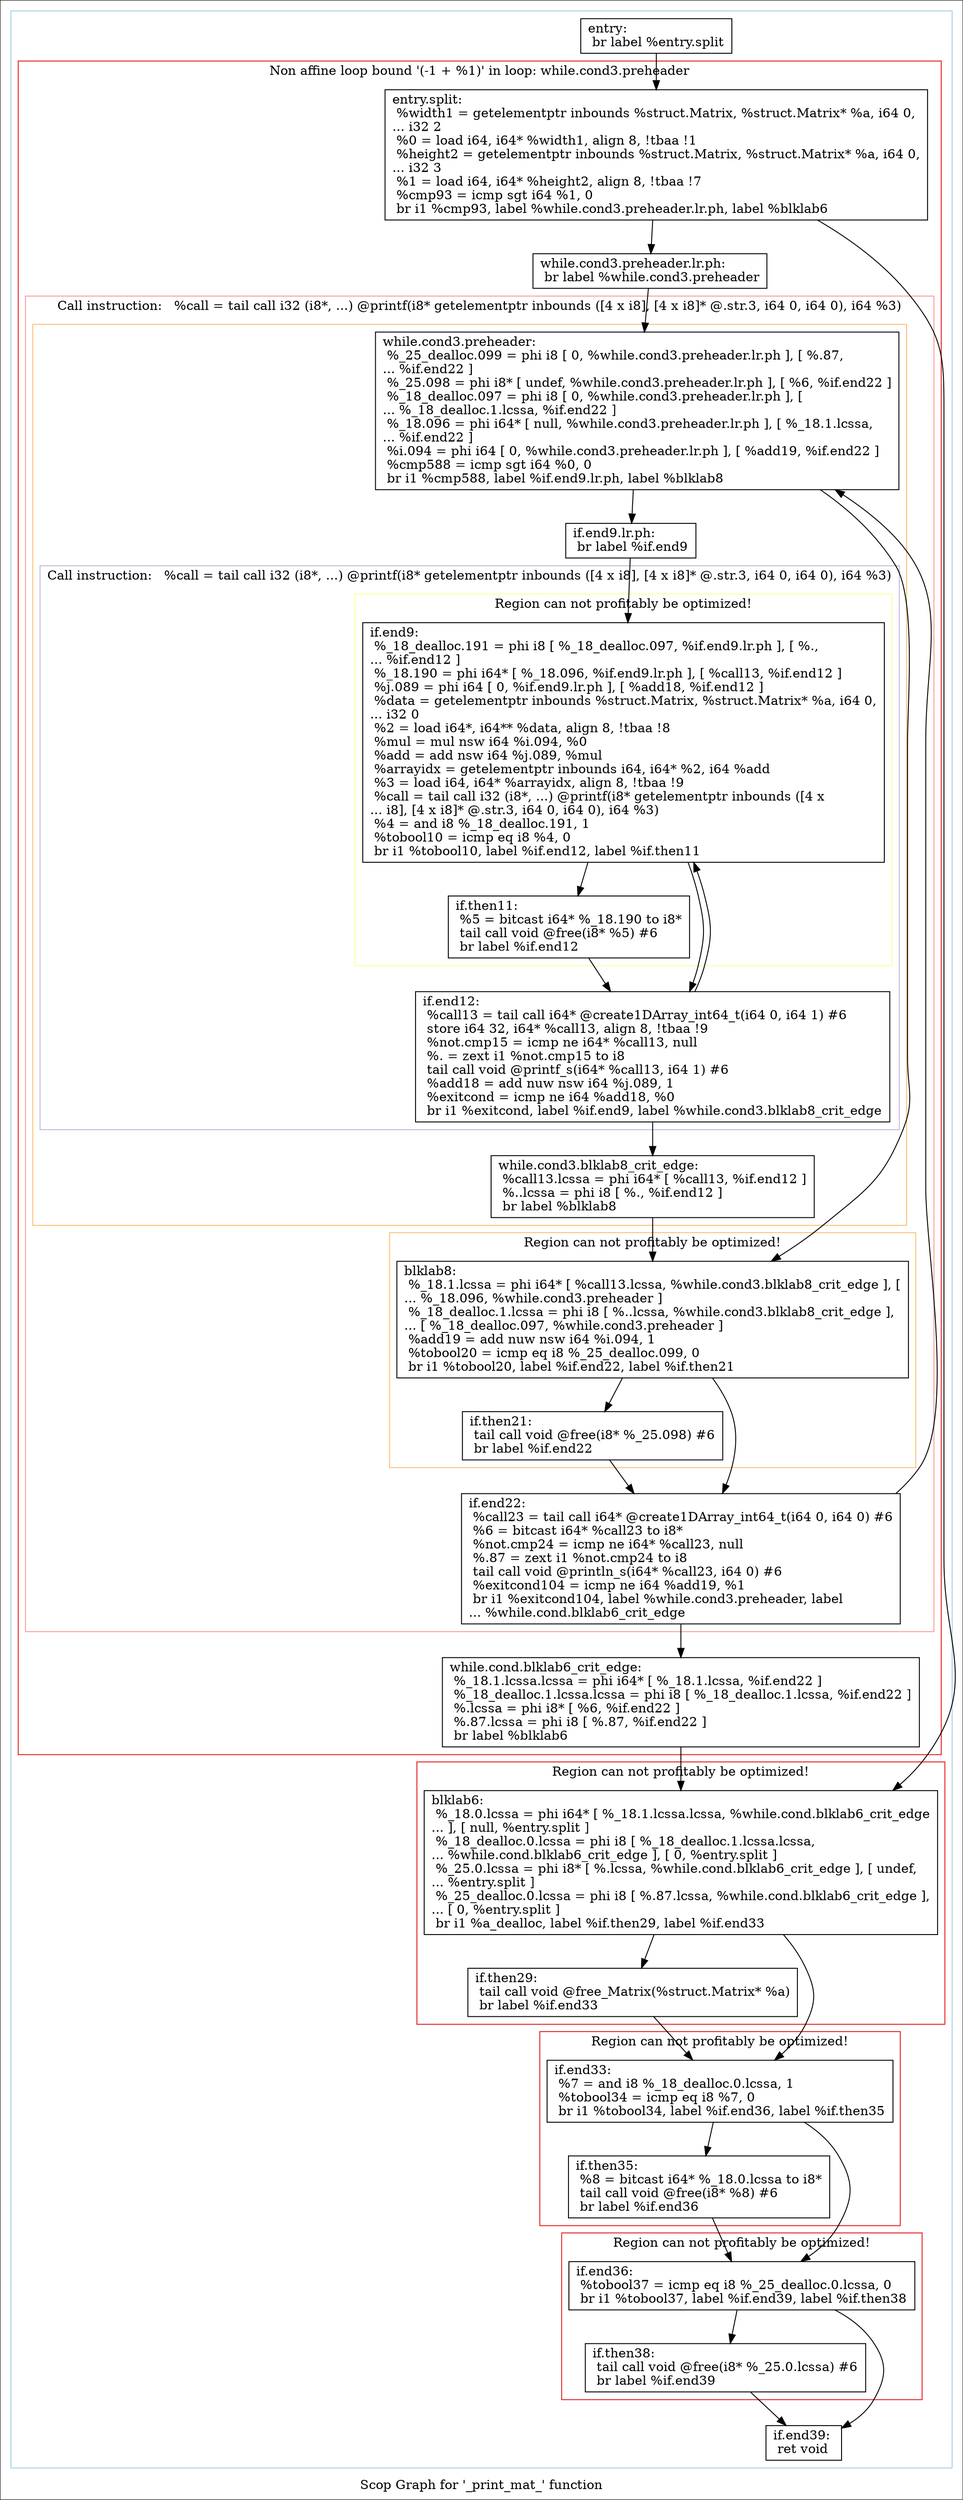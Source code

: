 digraph "Scop Graph for '_print_mat_' function" {
	label="Scop Graph for '_print_mat_' function";

	Node0xc854b60 [shape=record,label="{entry:\l  br label %entry.split\l}"];
	Node0xc854b60 -> Node0xc8e4590;
	Node0xc8e4590 [shape=record,label="{entry.split:                                      \l  %width1 = getelementptr inbounds %struct.Matrix, %struct.Matrix* %a, i64 0,\l... i32 2\l  %0 = load i64, i64* %width1, align 8, !tbaa !1\l  %height2 = getelementptr inbounds %struct.Matrix, %struct.Matrix* %a, i64 0,\l... i32 3\l  %1 = load i64, i64* %height2, align 8, !tbaa !7\l  %cmp93 = icmp sgt i64 %1, 0\l  br i1 %cmp93, label %while.cond3.preheader.lr.ph, label %blklab6\l}"];
	Node0xc8e4590 -> Node0xc8b5600;
	Node0xc8e4590 -> Node0xc8bac90;
	Node0xc8b5600 [shape=record,label="{while.cond3.preheader.lr.ph:                      \l  br label %while.cond3.preheader\l}"];
	Node0xc8b5600 -> Node0xc8c61a0;
	Node0xc8c61a0 [shape=record,label="{while.cond3.preheader:                            \l  %_25_dealloc.099 = phi i8 [ 0, %while.cond3.preheader.lr.ph ], [ %.87,\l... %if.end22 ]\l  %_25.098 = phi i8* [ undef, %while.cond3.preheader.lr.ph ], [ %6, %if.end22 ]\l  %_18_dealloc.097 = phi i8 [ 0, %while.cond3.preheader.lr.ph ], [\l... %_18_dealloc.1.lcssa, %if.end22 ]\l  %_18.096 = phi i64* [ null, %while.cond3.preheader.lr.ph ], [ %_18.1.lcssa,\l... %if.end22 ]\l  %i.094 = phi i64 [ 0, %while.cond3.preheader.lr.ph ], [ %add19, %if.end22 ]\l  %cmp588 = icmp sgt i64 %0, 0\l  br i1 %cmp588, label %if.end9.lr.ph, label %blklab8\l}"];
	Node0xc8c61a0 -> Node0xc88c750;
	Node0xc8c61a0 -> Node0xc8bb940;
	Node0xc88c750 [shape=record,label="{if.end9.lr.ph:                                    \l  br label %if.end9\l}"];
	Node0xc88c750 -> Node0xc8e9b90;
	Node0xc8e9b90 [shape=record,label="{if.end9:                                          \l  %_18_dealloc.191 = phi i8 [ %_18_dealloc.097, %if.end9.lr.ph ], [ %.,\l... %if.end12 ]\l  %_18.190 = phi i64* [ %_18.096, %if.end9.lr.ph ], [ %call13, %if.end12 ]\l  %j.089 = phi i64 [ 0, %if.end9.lr.ph ], [ %add18, %if.end12 ]\l  %data = getelementptr inbounds %struct.Matrix, %struct.Matrix* %a, i64 0,\l... i32 0\l  %2 = load i64*, i64** %data, align 8, !tbaa !8\l  %mul = mul nsw i64 %i.094, %0\l  %add = add nsw i64 %j.089, %mul\l  %arrayidx = getelementptr inbounds i64, i64* %2, i64 %add\l  %3 = load i64, i64* %arrayidx, align 8, !tbaa !9\l  %call = tail call i32 (i8*, ...) @printf(i8* getelementptr inbounds ([4 x\l... i8], [4 x i8]* @.str.3, i64 0, i64 0), i64 %3)\l  %4 = and i8 %_18_dealloc.191, 1\l  %tobool10 = icmp eq i8 %4, 0\l  br i1 %tobool10, label %if.end12, label %if.then11\l}"];
	Node0xc8e9b90 -> Node0xc854c20;
	Node0xc8e9b90 -> Node0xc88dad0;
	Node0xc854c20 [shape=record,label="{if.end12:                                         \l  %call13 = tail call i64* @create1DArray_int64_t(i64 0, i64 1) #6\l  store i64 32, i64* %call13, align 8, !tbaa !9\l  %not.cmp15 = icmp ne i64* %call13, null\l  %. = zext i1 %not.cmp15 to i8\l  tail call void @printf_s(i64* %call13, i64 1) #6\l  %add18 = add nuw nsw i64 %j.089, 1\l  %exitcond = icmp ne i64 %add18, %0\l  br i1 %exitcond, label %if.end9, label %while.cond3.blklab8_crit_edge\l}"];
	Node0xc854c20 -> Node0xc8e9b90[constraint=false];
	Node0xc854c20 -> Node0xc8b0560;
	Node0xc8b0560 [shape=record,label="{while.cond3.blklab8_crit_edge:                    \l  %call13.lcssa = phi i64* [ %call13, %if.end12 ]\l  %..lcssa = phi i8 [ %., %if.end12 ]\l  br label %blklab8\l}"];
	Node0xc8b0560 -> Node0xc8bb940;
	Node0xc8bb940 [shape=record,label="{blklab8:                                          \l  %_18.1.lcssa = phi i64* [ %call13.lcssa, %while.cond3.blklab8_crit_edge ], [\l... %_18.096, %while.cond3.preheader ]\l  %_18_dealloc.1.lcssa = phi i8 [ %..lcssa, %while.cond3.blklab8_crit_edge ],\l... [ %_18_dealloc.097, %while.cond3.preheader ]\l  %add19 = add nuw nsw i64 %i.094, 1\l  %tobool20 = icmp eq i8 %_25_dealloc.099, 0\l  br i1 %tobool20, label %if.end22, label %if.then21\l}"];
	Node0xc8bb940 -> Node0xc857ee0;
	Node0xc8bb940 -> Node0xc88e200;
	Node0xc857ee0 [shape=record,label="{if.end22:                                         \l  %call23 = tail call i64* @create1DArray_int64_t(i64 0, i64 0) #6\l  %6 = bitcast i64* %call23 to i8*\l  %not.cmp24 = icmp ne i64* %call23, null\l  %.87 = zext i1 %not.cmp24 to i8\l  tail call void @println_s(i64* %call23, i64 0) #6\l  %exitcond104 = icmp ne i64 %add19, %1\l  br i1 %exitcond104, label %while.cond3.preheader, label\l... %while.cond.blklab6_crit_edge\l}"];
	Node0xc857ee0 -> Node0xc8c61a0[constraint=false];
	Node0xc857ee0 -> Node0xc8b0a10;
	Node0xc8b0a10 [shape=record,label="{while.cond.blklab6_crit_edge:                     \l  %_18.1.lcssa.lcssa = phi i64* [ %_18.1.lcssa, %if.end22 ]\l  %_18_dealloc.1.lcssa.lcssa = phi i8 [ %_18_dealloc.1.lcssa, %if.end22 ]\l  %.lcssa = phi i8* [ %6, %if.end22 ]\l  %.87.lcssa = phi i8 [ %.87, %if.end22 ]\l  br label %blklab6\l}"];
	Node0xc8b0a10 -> Node0xc8bac90;
	Node0xc8bac90 [shape=record,label="{blklab6:                                          \l  %_18.0.lcssa = phi i64* [ %_18.1.lcssa.lcssa, %while.cond.blklab6_crit_edge\l... ], [ null, %entry.split ]\l  %_18_dealloc.0.lcssa = phi i8 [ %_18_dealloc.1.lcssa.lcssa,\l... %while.cond.blklab6_crit_edge ], [ 0, %entry.split ]\l  %_25.0.lcssa = phi i8* [ %.lcssa, %while.cond.blklab6_crit_edge ], [ undef,\l... %entry.split ]\l  %_25_dealloc.0.lcssa = phi i8 [ %.87.lcssa, %while.cond.blklab6_crit_edge ],\l... [ 0, %entry.split ]\l  br i1 %a_dealloc, label %if.then29, label %if.end33\l}"];
	Node0xc8bac90 -> Node0xc8c4a80;
	Node0xc8bac90 -> Node0xc8c43a0;
	Node0xc8c4a80 [shape=record,label="{if.then29:                                        \l  tail call void @free_Matrix(%struct.Matrix* %a)\l  br label %if.end33\l}"];
	Node0xc8c4a80 -> Node0xc8c43a0;
	Node0xc8c43a0 [shape=record,label="{if.end33:                                         \l  %7 = and i8 %_18_dealloc.0.lcssa, 1\l  %tobool34 = icmp eq i8 %7, 0\l  br i1 %tobool34, label %if.end36, label %if.then35\l}"];
	Node0xc8c43a0 -> Node0xc88bae0;
	Node0xc8c43a0 -> Node0xc872810;
	Node0xc88bae0 [shape=record,label="{if.end36:                                         \l  %tobool37 = icmp eq i8 %_25_dealloc.0.lcssa, 0\l  br i1 %tobool37, label %if.end39, label %if.then38\l}"];
	Node0xc88bae0 -> Node0xc88eb50;
	Node0xc88bae0 -> Node0xc709d80;
	Node0xc88eb50 [shape=record,label="{if.end39:                                         \l  ret void\l}"];
	Node0xc709d80 [shape=record,label="{if.then38:                                        \l  tail call void @free(i8* %_25.0.lcssa) #6\l  br label %if.end39\l}"];
	Node0xc709d80 -> Node0xc88eb50;
	Node0xc872810 [shape=record,label="{if.then35:                                        \l  %8 = bitcast i64* %_18.0.lcssa to i8*\l  tail call void @free(i8* %8) #6\l  br label %if.end36\l}"];
	Node0xc872810 -> Node0xc88bae0;
	Node0xc88e200 [shape=record,label="{if.then21:                                        \l  tail call void @free(i8* %_25.098) #6\l  br label %if.end22\l}"];
	Node0xc88e200 -> Node0xc857ee0;
	Node0xc88dad0 [shape=record,label="{if.then11:                                        \l  %5 = bitcast i64* %_18.190 to i8*\l  tail call void @free(i8* %5) #6\l  br label %if.end12\l}"];
	Node0xc88dad0 -> Node0xc854c20;
	colorscheme = "paired12"
        subgraph cluster_0xc8b5580 {
          label = "";
          style = solid;
          color = 1
          subgraph cluster_0xc8b04e0 {
            label = "Non affine loop bound '(-1 + %1)' in loop: while.cond3.preheader";
            style = solid;
            color = 6
            subgraph cluster_0xc88bbf0 {
              label = "Call instruction:   %call = tail call i32 (i8*, ...) @printf(i8* getelementptr inbounds ([4 x i8], [4 x i8]* @.str.3, i64 0, i64 0), i64 %3)";
              style = solid;
              color = 5
              subgraph cluster_0xc878640 {
                label = "";
                style = solid;
                color = 7
                subgraph cluster_0xc88ba60 {
                  label = "Call instruction:   %call = tail call i32 (i8*, ...) @printf(i8* getelementptr inbounds ([4 x i8], [4 x i8]* @.str.3, i64 0, i64 0), i64 %3)";
                  style = solid;
                  color = 9
                  subgraph cluster_0xc8556b0 {
                    label = "Region can not profitably be optimized!";
                    style = solid;
                    color = 11
                    Node0xc8e9b90;
                    Node0xc88dad0;
                  }
                  Node0xc854c20;
                }
                Node0xc8c61a0;
                Node0xc88c750;
                Node0xc8b0560;
              }
              subgraph cluster_0xc857da0 {
                label = "Region can not profitably be optimized!";
                style = solid;
                color = 7
                Node0xc8bb940;
                Node0xc88e200;
              }
              Node0xc857ee0;
            }
            Node0xc8e4590;
            Node0xc8b5600;
            Node0xc8b0a10;
          }
          subgraph cluster_0xc8c6120 {
            label = "Region can not profitably be optimized!";
            style = solid;
            color = 6
            Node0xc8bac90;
            Node0xc8c4a80;
          }
          subgraph cluster_0xc872790 {
            label = "Region can not profitably be optimized!";
            style = solid;
            color = 6
            Node0xc8c43a0;
            Node0xc872810;
          }
          subgraph cluster_0xc8e4510 {
            label = "Region can not profitably be optimized!";
            style = solid;
            color = 6
            Node0xc88bae0;
            Node0xc709d80;
          }
          Node0xc854b60;
          Node0xc88eb50;
        }
}
